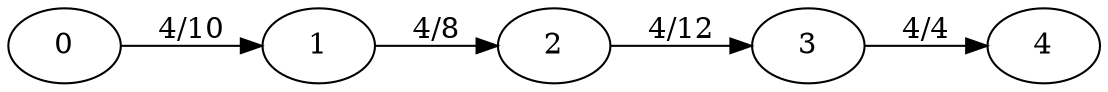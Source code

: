 digraph G {
rankdir=LR;
3 -> 4 [ label = "4/4" ];
2 -> 3 [ label = "4/12" ];
1 -> 2 [ label = "4/8" ];
0 -> 1 [ label = "4/10" ];
}
